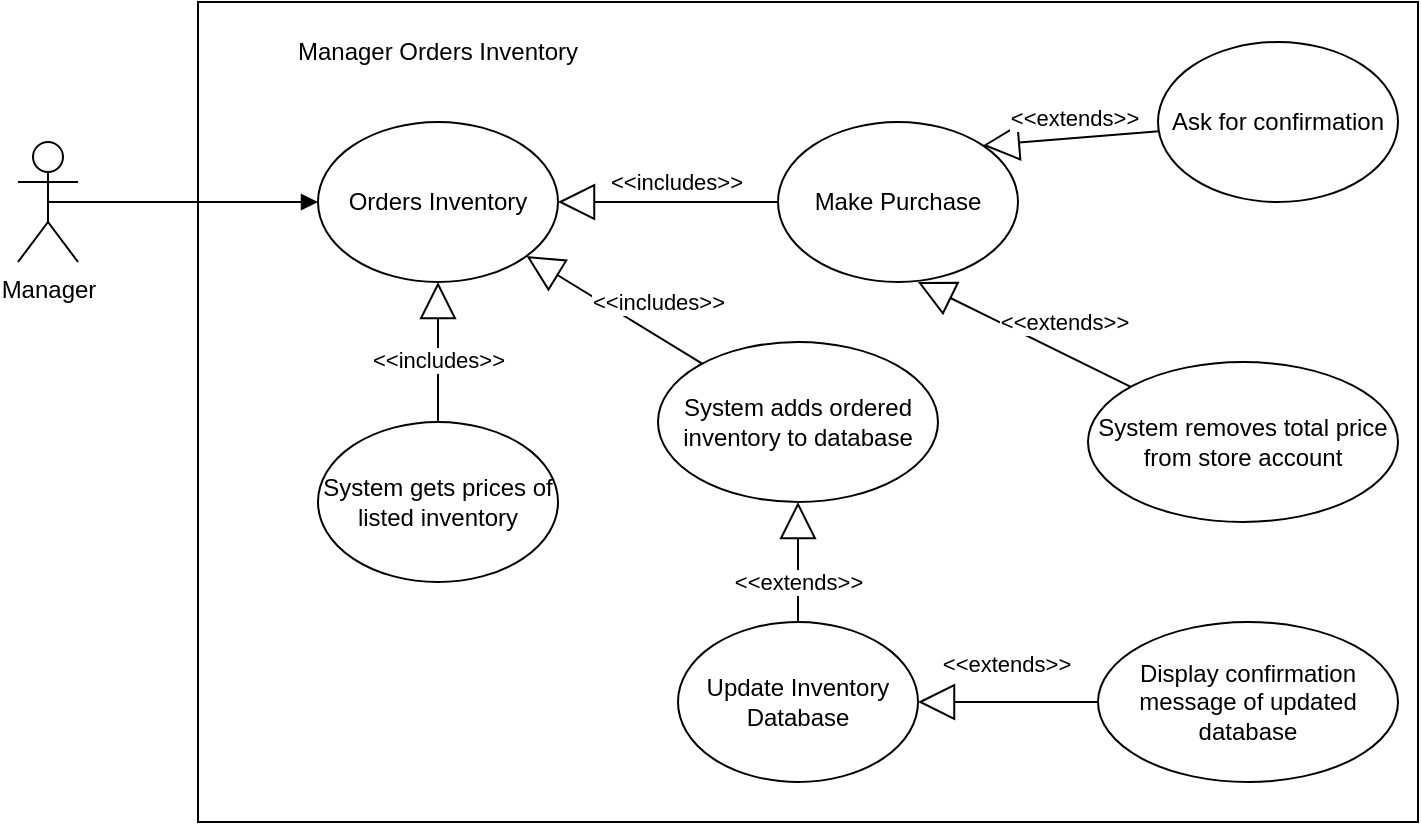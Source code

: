 <mxfile version="20.3.0" type="device"><diagram id="UsprqJ5cegXlGvvxV2oX" name="Page-1"><mxGraphModel dx="1174" dy="635" grid="1" gridSize="10" guides="1" tooltips="1" connect="1" arrows="1" fold="1" page="1" pageScale="1" pageWidth="850" pageHeight="1100" math="0" shadow="0"><root><mxCell id="0"/><mxCell id="1" parent="0"/><mxCell id="1-B682kamn5ShaoPnJ_H-3" value="" style="rounded=0;whiteSpace=wrap;html=1;" vertex="1" parent="1"><mxGeometry x="190" y="70" width="610" height="410" as="geometry"/></mxCell><mxCell id="1-B682kamn5ShaoPnJ_H-1" value="Manager" style="shape=umlActor;verticalLabelPosition=bottom;verticalAlign=top;html=1;outlineConnect=0;" vertex="1" parent="1"><mxGeometry x="100" y="140" width="30" height="60" as="geometry"/></mxCell><mxCell id="1-B682kamn5ShaoPnJ_H-4" value="Orders Inventory" style="ellipse;whiteSpace=wrap;html=1;" vertex="1" parent="1"><mxGeometry x="250" y="130" width="120" height="80" as="geometry"/></mxCell><mxCell id="1-B682kamn5ShaoPnJ_H-5" value="System gets prices of listed inventory" style="ellipse;whiteSpace=wrap;html=1;" vertex="1" parent="1"><mxGeometry x="250" y="280" width="120" height="80" as="geometry"/></mxCell><mxCell id="1-B682kamn5ShaoPnJ_H-6" value="System removes total price from store account" style="ellipse;whiteSpace=wrap;html=1;" vertex="1" parent="1"><mxGeometry x="635" y="250" width="155" height="80" as="geometry"/></mxCell><mxCell id="1-B682kamn5ShaoPnJ_H-7" value="System adds ordered inventory to database" style="ellipse;whiteSpace=wrap;html=1;" vertex="1" parent="1"><mxGeometry x="420" y="240" width="140" height="80" as="geometry"/></mxCell><mxCell id="1-B682kamn5ShaoPnJ_H-8" value="Make Purchase" style="ellipse;whiteSpace=wrap;html=1;" vertex="1" parent="1"><mxGeometry x="480" y="130" width="120" height="80" as="geometry"/></mxCell><mxCell id="1-B682kamn5ShaoPnJ_H-9" value="Ask for confirmation" style="ellipse;whiteSpace=wrap;html=1;" vertex="1" parent="1"><mxGeometry x="670" y="90" width="120" height="80" as="geometry"/></mxCell><mxCell id="1-B682kamn5ShaoPnJ_H-10" value="Update Inventory Database" style="ellipse;whiteSpace=wrap;html=1;" vertex="1" parent="1"><mxGeometry x="430" y="380" width="120" height="80" as="geometry"/></mxCell><mxCell id="1-B682kamn5ShaoPnJ_H-11" value="Display confirmation message of updated database" style="ellipse;whiteSpace=wrap;html=1;" vertex="1" parent="1"><mxGeometry x="640" y="380" width="150" height="80" as="geometry"/></mxCell><mxCell id="1-B682kamn5ShaoPnJ_H-13" value="&amp;lt;&amp;lt;includes&amp;gt;&amp;gt;" style="endArrow=block;endSize=16;endFill=0;html=1;rounded=0;" edge="1" parent="1" source="1-B682kamn5ShaoPnJ_H-5" target="1-B682kamn5ShaoPnJ_H-4"><mxGeometry x="-0.143" width="160" relative="1" as="geometry"><mxPoint x="180" y="350" as="sourcePoint"/><mxPoint x="340" y="350" as="targetPoint"/><mxPoint y="-1" as="offset"/></mxGeometry></mxCell><mxCell id="1-B682kamn5ShaoPnJ_H-14" value="&amp;lt;&amp;lt;extends&amp;gt;&amp;gt;" style="endArrow=block;endSize=16;endFill=0;html=1;rounded=0;entryX=1;entryY=0;entryDx=0;entryDy=0;" edge="1" parent="1" source="1-B682kamn5ShaoPnJ_H-9" target="1-B682kamn5ShaoPnJ_H-8"><mxGeometry x="-0.086" y="-10" width="160" relative="1" as="geometry"><mxPoint x="310.0" y="390" as="sourcePoint"/><mxPoint x="470.0" y="390" as="targetPoint"/><mxPoint x="-1" as="offset"/></mxGeometry></mxCell><mxCell id="1-B682kamn5ShaoPnJ_H-16" value="&amp;lt;&amp;lt;extends&amp;gt;&amp;gt;" style="endArrow=block;endSize=16;endFill=0;html=1;rounded=0;entryX=0.583;entryY=1;entryDx=0;entryDy=0;entryPerimeter=0;" edge="1" parent="1" source="1-B682kamn5ShaoPnJ_H-6" target="1-B682kamn5ShaoPnJ_H-8"><mxGeometry x="-0.256" y="-14" width="160" relative="1" as="geometry"><mxPoint x="330.0" y="410" as="sourcePoint"/><mxPoint x="490.0" y="410" as="targetPoint"/><mxPoint as="offset"/></mxGeometry></mxCell><mxCell id="1-B682kamn5ShaoPnJ_H-18" value="&amp;lt;&amp;lt;includes&amp;gt;&amp;gt;" style="endArrow=block;endSize=16;endFill=0;html=1;rounded=0;" edge="1" parent="1" source="1-B682kamn5ShaoPnJ_H-8" target="1-B682kamn5ShaoPnJ_H-4"><mxGeometry x="-0.077" y="-10" width="160" relative="1" as="geometry"><mxPoint x="320.0" y="290" as="sourcePoint"/><mxPoint x="320.0" y="220" as="targetPoint"/><mxPoint as="offset"/></mxGeometry></mxCell><mxCell id="1-B682kamn5ShaoPnJ_H-19" value="&amp;lt;&amp;lt;includes&amp;gt;&amp;gt;" style="endArrow=block;endSize=16;endFill=0;html=1;rounded=0;" edge="1" parent="1" source="1-B682kamn5ShaoPnJ_H-7" target="1-B682kamn5ShaoPnJ_H-4"><mxGeometry x="-0.321" y="-15" width="160" relative="1" as="geometry"><mxPoint x="330.0" y="300" as="sourcePoint"/><mxPoint x="330.0" y="230" as="targetPoint"/><mxPoint as="offset"/></mxGeometry></mxCell><mxCell id="1-B682kamn5ShaoPnJ_H-20" value="&amp;lt;&amp;lt;extends&amp;gt;&amp;gt;" style="endArrow=block;endSize=16;endFill=0;html=1;rounded=0;" edge="1" parent="1" source="1-B682kamn5ShaoPnJ_H-10" target="1-B682kamn5ShaoPnJ_H-7"><mxGeometry x="-0.333" width="160" relative="1" as="geometry"><mxPoint x="683.886" y="347.153" as="sourcePoint"/><mxPoint x="579.96" y="310" as="targetPoint"/><mxPoint as="offset"/></mxGeometry></mxCell><mxCell id="1-B682kamn5ShaoPnJ_H-21" value="&amp;lt;&amp;lt;extends&amp;gt;&amp;gt;" style="endArrow=block;endSize=16;endFill=0;html=1;rounded=0;" edge="1" parent="1" source="1-B682kamn5ShaoPnJ_H-11" target="1-B682kamn5ShaoPnJ_H-10"><mxGeometry x="0.028" y="-19" width="160" relative="1" as="geometry"><mxPoint x="693.886" y="267.153" as="sourcePoint"/><mxPoint x="589.96" y="230" as="targetPoint"/><mxPoint as="offset"/></mxGeometry></mxCell><mxCell id="1-B682kamn5ShaoPnJ_H-23" value="" style="html=1;verticalAlign=bottom;endArrow=block;rounded=0;entryX=0;entryY=0.5;entryDx=0;entryDy=0;exitX=0.5;exitY=0.5;exitDx=0;exitDy=0;exitPerimeter=0;" edge="1" parent="1" source="1-B682kamn5ShaoPnJ_H-1" target="1-B682kamn5ShaoPnJ_H-4"><mxGeometry width="80" relative="1" as="geometry"><mxPoint x="80" y="320" as="sourcePoint"/><mxPoint x="160" y="320" as="targetPoint"/></mxGeometry></mxCell><mxCell id="1-B682kamn5ShaoPnJ_H-24" value="Manager Orders Inventory" style="text;html=1;strokeColor=none;fillColor=none;align=center;verticalAlign=middle;whiteSpace=wrap;rounded=0;" vertex="1" parent="1"><mxGeometry x="225" y="80" width="170" height="30" as="geometry"/></mxCell></root></mxGraphModel></diagram></mxfile>